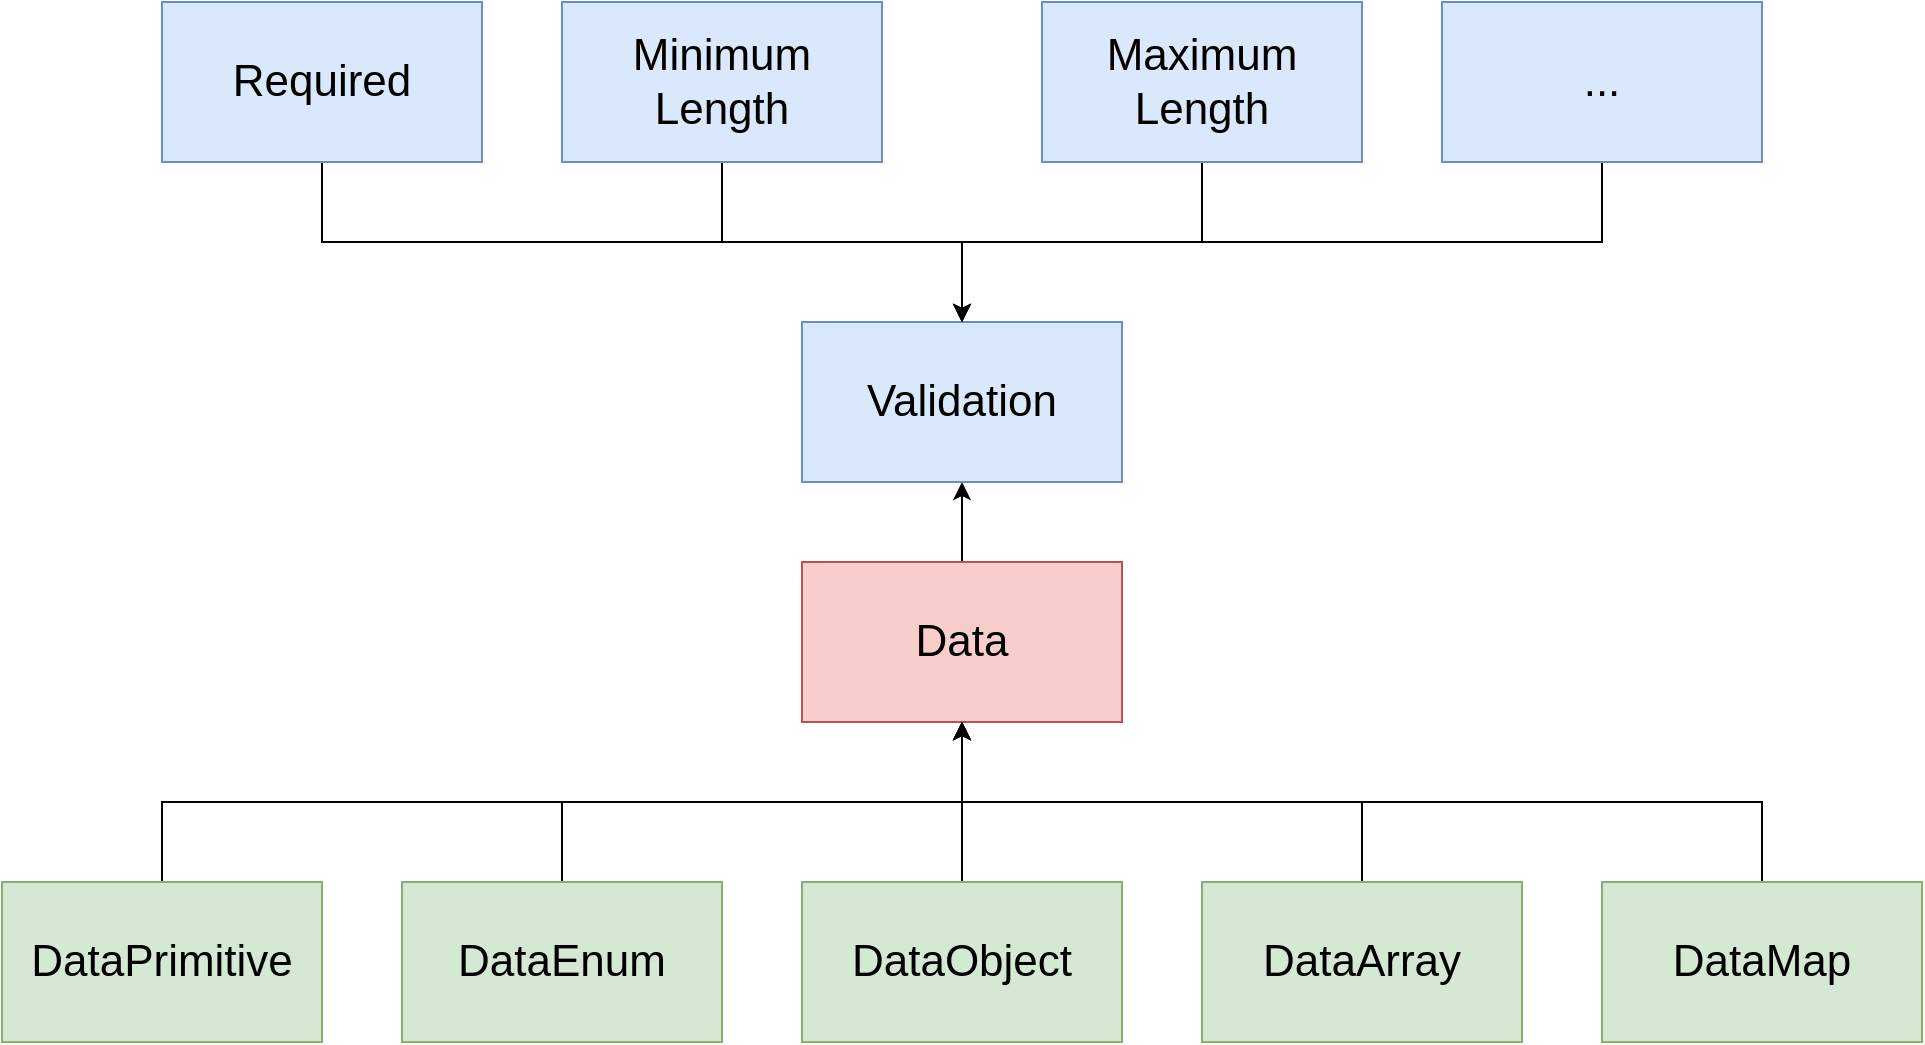 <mxfile version="10.7.7" type="google"><diagram id="GnkJDhEkz5a-p9ZFHqT3" name="Page-1"><mxGraphModel dx="1060" dy="648" grid="1" gridSize="10" guides="1" tooltips="1" connect="1" arrows="1" fold="1" page="1" pageScale="1" pageWidth="1100" pageHeight="850" math="0" shadow="0"><root><mxCell id="0"/><mxCell id="1" parent="0"/><mxCell id="h-Z3qYB-0NbJKwAQI4nv-10" style="edgeStyle=orthogonalEdgeStyle;rounded=0;orthogonalLoop=1;jettySize=auto;html=1;exitX=0.5;exitY=0;exitDx=0;exitDy=0;entryX=0.5;entryY=1;entryDx=0;entryDy=0;" edge="1" parent="1" source="NQMZ5aJsxdRtTfZ1SXyV-1" target="h-Z3qYB-0NbJKwAQI4nv-9"><mxGeometry relative="1" as="geometry"/></mxCell><mxCell id="NQMZ5aJsxdRtTfZ1SXyV-1" value="Data" style="rounded=0;whiteSpace=wrap;html=1;fontSize=22;fillColor=#f8cecc;strokeColor=#b85450;" parent="1" vertex="1"><mxGeometry x="440" y="360" width="160" height="80" as="geometry"/></mxCell><mxCell id="h-Z3qYB-0NbJKwAQI4nv-5" style="edgeStyle=orthogonalEdgeStyle;rounded=0;orthogonalLoop=1;jettySize=auto;html=1;exitX=0.5;exitY=0;exitDx=0;exitDy=0;entryX=0.5;entryY=1;entryDx=0;entryDy=0;" edge="1" parent="1" source="NQMZ5aJsxdRtTfZ1SXyV-3" target="NQMZ5aJsxdRtTfZ1SXyV-1"><mxGeometry relative="1" as="geometry"/></mxCell><mxCell id="NQMZ5aJsxdRtTfZ1SXyV-3" value="DataPrimitive" style="rounded=0;whiteSpace=wrap;html=1;fontSize=22;fillColor=#d5e8d4;strokeColor=#82b366;" parent="1" vertex="1"><mxGeometry x="40" y="520" width="160" height="80" as="geometry"/></mxCell><mxCell id="h-Z3qYB-0NbJKwAQI4nv-6" style="edgeStyle=orthogonalEdgeStyle;rounded=0;orthogonalLoop=1;jettySize=auto;html=1;exitX=0.5;exitY=0;exitDx=0;exitDy=0;entryX=0.5;entryY=1;entryDx=0;entryDy=0;" edge="1" parent="1" source="NQMZ5aJsxdRtTfZ1SXyV-4" target="NQMZ5aJsxdRtTfZ1SXyV-1"><mxGeometry relative="1" as="geometry"/></mxCell><mxCell id="NQMZ5aJsxdRtTfZ1SXyV-4" value="DataObject" style="rounded=0;whiteSpace=wrap;html=1;fontSize=22;fillColor=#d5e8d4;strokeColor=#82b366;" parent="1" vertex="1"><mxGeometry x="440" y="520" width="160" height="80" as="geometry"/></mxCell><mxCell id="h-Z3qYB-0NbJKwAQI4nv-7" style="edgeStyle=orthogonalEdgeStyle;rounded=0;orthogonalLoop=1;jettySize=auto;html=1;exitX=0.5;exitY=0;exitDx=0;exitDy=0;entryX=0.5;entryY=1;entryDx=0;entryDy=0;" edge="1" parent="1" source="h-Z3qYB-0NbJKwAQI4nv-1" target="NQMZ5aJsxdRtTfZ1SXyV-1"><mxGeometry relative="1" as="geometry"/></mxCell><mxCell id="h-Z3qYB-0NbJKwAQI4nv-1" value="DataArray" style="rounded=0;whiteSpace=wrap;html=1;fontSize=22;fillColor=#d5e8d4;strokeColor=#82b366;" vertex="1" parent="1"><mxGeometry x="640" y="520" width="160" height="80" as="geometry"/></mxCell><mxCell id="h-Z3qYB-0NbJKwAQI4nv-8" style="edgeStyle=orthogonalEdgeStyle;rounded=0;orthogonalLoop=1;jettySize=auto;html=1;exitX=0.5;exitY=0;exitDx=0;exitDy=0;entryX=0.5;entryY=1;entryDx=0;entryDy=0;" edge="1" parent="1" source="h-Z3qYB-0NbJKwAQI4nv-2" target="NQMZ5aJsxdRtTfZ1SXyV-1"><mxGeometry relative="1" as="geometry"/></mxCell><mxCell id="h-Z3qYB-0NbJKwAQI4nv-2" value="DataMap" style="rounded=0;whiteSpace=wrap;html=1;fontSize=22;fillColor=#d5e8d4;strokeColor=#82b366;" vertex="1" parent="1"><mxGeometry x="840" y="520" width="160" height="80" as="geometry"/></mxCell><mxCell id="h-Z3qYB-0NbJKwAQI4nv-9" value="Validation" style="rounded=0;whiteSpace=wrap;html=1;fontSize=22;fillColor=#dae8fc;strokeColor=#6c8ebf;" vertex="1" parent="1"><mxGeometry x="440" y="240" width="160" height="80" as="geometry"/></mxCell><mxCell id="h-Z3qYB-0NbJKwAQI4nv-12" style="edgeStyle=orthogonalEdgeStyle;rounded=0;orthogonalLoop=1;jettySize=auto;html=1;exitX=0.5;exitY=0;exitDx=0;exitDy=0;entryX=0.5;entryY=1;entryDx=0;entryDy=0;" edge="1" parent="1" source="h-Z3qYB-0NbJKwAQI4nv-11" target="NQMZ5aJsxdRtTfZ1SXyV-1"><mxGeometry relative="1" as="geometry"/></mxCell><mxCell id="h-Z3qYB-0NbJKwAQI4nv-11" value="DataEnum" style="rounded=0;whiteSpace=wrap;html=1;fontSize=22;fillColor=#d5e8d4;strokeColor=#82b366;" vertex="1" parent="1"><mxGeometry x="240" y="520" width="160" height="80" as="geometry"/></mxCell><mxCell id="h-Z3qYB-0NbJKwAQI4nv-14" style="edgeStyle=orthogonalEdgeStyle;rounded=0;orthogonalLoop=1;jettySize=auto;html=1;exitX=0.5;exitY=1;exitDx=0;exitDy=0;entryX=0.5;entryY=0;entryDx=0;entryDy=0;" edge="1" parent="1" source="h-Z3qYB-0NbJKwAQI4nv-13" target="h-Z3qYB-0NbJKwAQI4nv-9"><mxGeometry relative="1" as="geometry"/></mxCell><mxCell id="h-Z3qYB-0NbJKwAQI4nv-13" value="Required" style="rounded=0;whiteSpace=wrap;html=1;fontSize=22;fillColor=#dae8fc;strokeColor=#6c8ebf;" vertex="1" parent="1"><mxGeometry x="120" y="80" width="160" height="80" as="geometry"/></mxCell><mxCell id="h-Z3qYB-0NbJKwAQI4nv-16" style="edgeStyle=orthogonalEdgeStyle;rounded=0;orthogonalLoop=1;jettySize=auto;html=1;exitX=0.5;exitY=1;exitDx=0;exitDy=0;entryX=0.5;entryY=0;entryDx=0;entryDy=0;" edge="1" parent="1" source="h-Z3qYB-0NbJKwAQI4nv-15" target="h-Z3qYB-0NbJKwAQI4nv-9"><mxGeometry relative="1" as="geometry"/></mxCell><mxCell id="h-Z3qYB-0NbJKwAQI4nv-15" value="..." style="rounded=0;whiteSpace=wrap;html=1;fontSize=22;fillColor=#dae8fc;strokeColor=#6c8ebf;" vertex="1" parent="1"><mxGeometry x="760" y="80" width="160" height="80" as="geometry"/></mxCell><mxCell id="h-Z3qYB-0NbJKwAQI4nv-20" style="edgeStyle=orthogonalEdgeStyle;rounded=0;orthogonalLoop=1;jettySize=auto;html=1;exitX=0.5;exitY=1;exitDx=0;exitDy=0;entryX=0.5;entryY=0;entryDx=0;entryDy=0;" edge="1" parent="1" source="h-Z3qYB-0NbJKwAQI4nv-17" target="h-Z3qYB-0NbJKwAQI4nv-9"><mxGeometry relative="1" as="geometry"/></mxCell><mxCell id="h-Z3qYB-0NbJKwAQI4nv-17" value="Minimum Length" style="rounded=0;whiteSpace=wrap;html=1;fontSize=22;fillColor=#dae8fc;strokeColor=#6c8ebf;" vertex="1" parent="1"><mxGeometry x="320" y="80" width="160" height="80" as="geometry"/></mxCell><mxCell id="h-Z3qYB-0NbJKwAQI4nv-19" style="edgeStyle=orthogonalEdgeStyle;rounded=0;orthogonalLoop=1;jettySize=auto;html=1;exitX=0.5;exitY=1;exitDx=0;exitDy=0;entryX=0.5;entryY=0;entryDx=0;entryDy=0;" edge="1" parent="1" source="h-Z3qYB-0NbJKwAQI4nv-18" target="h-Z3qYB-0NbJKwAQI4nv-9"><mxGeometry relative="1" as="geometry"/></mxCell><mxCell id="h-Z3qYB-0NbJKwAQI4nv-18" value="Maximum Length" style="rounded=0;whiteSpace=wrap;html=1;fontSize=22;fillColor=#dae8fc;strokeColor=#6c8ebf;" vertex="1" parent="1"><mxGeometry x="560" y="80" width="160" height="80" as="geometry"/></mxCell></root></mxGraphModel></diagram></mxfile>
